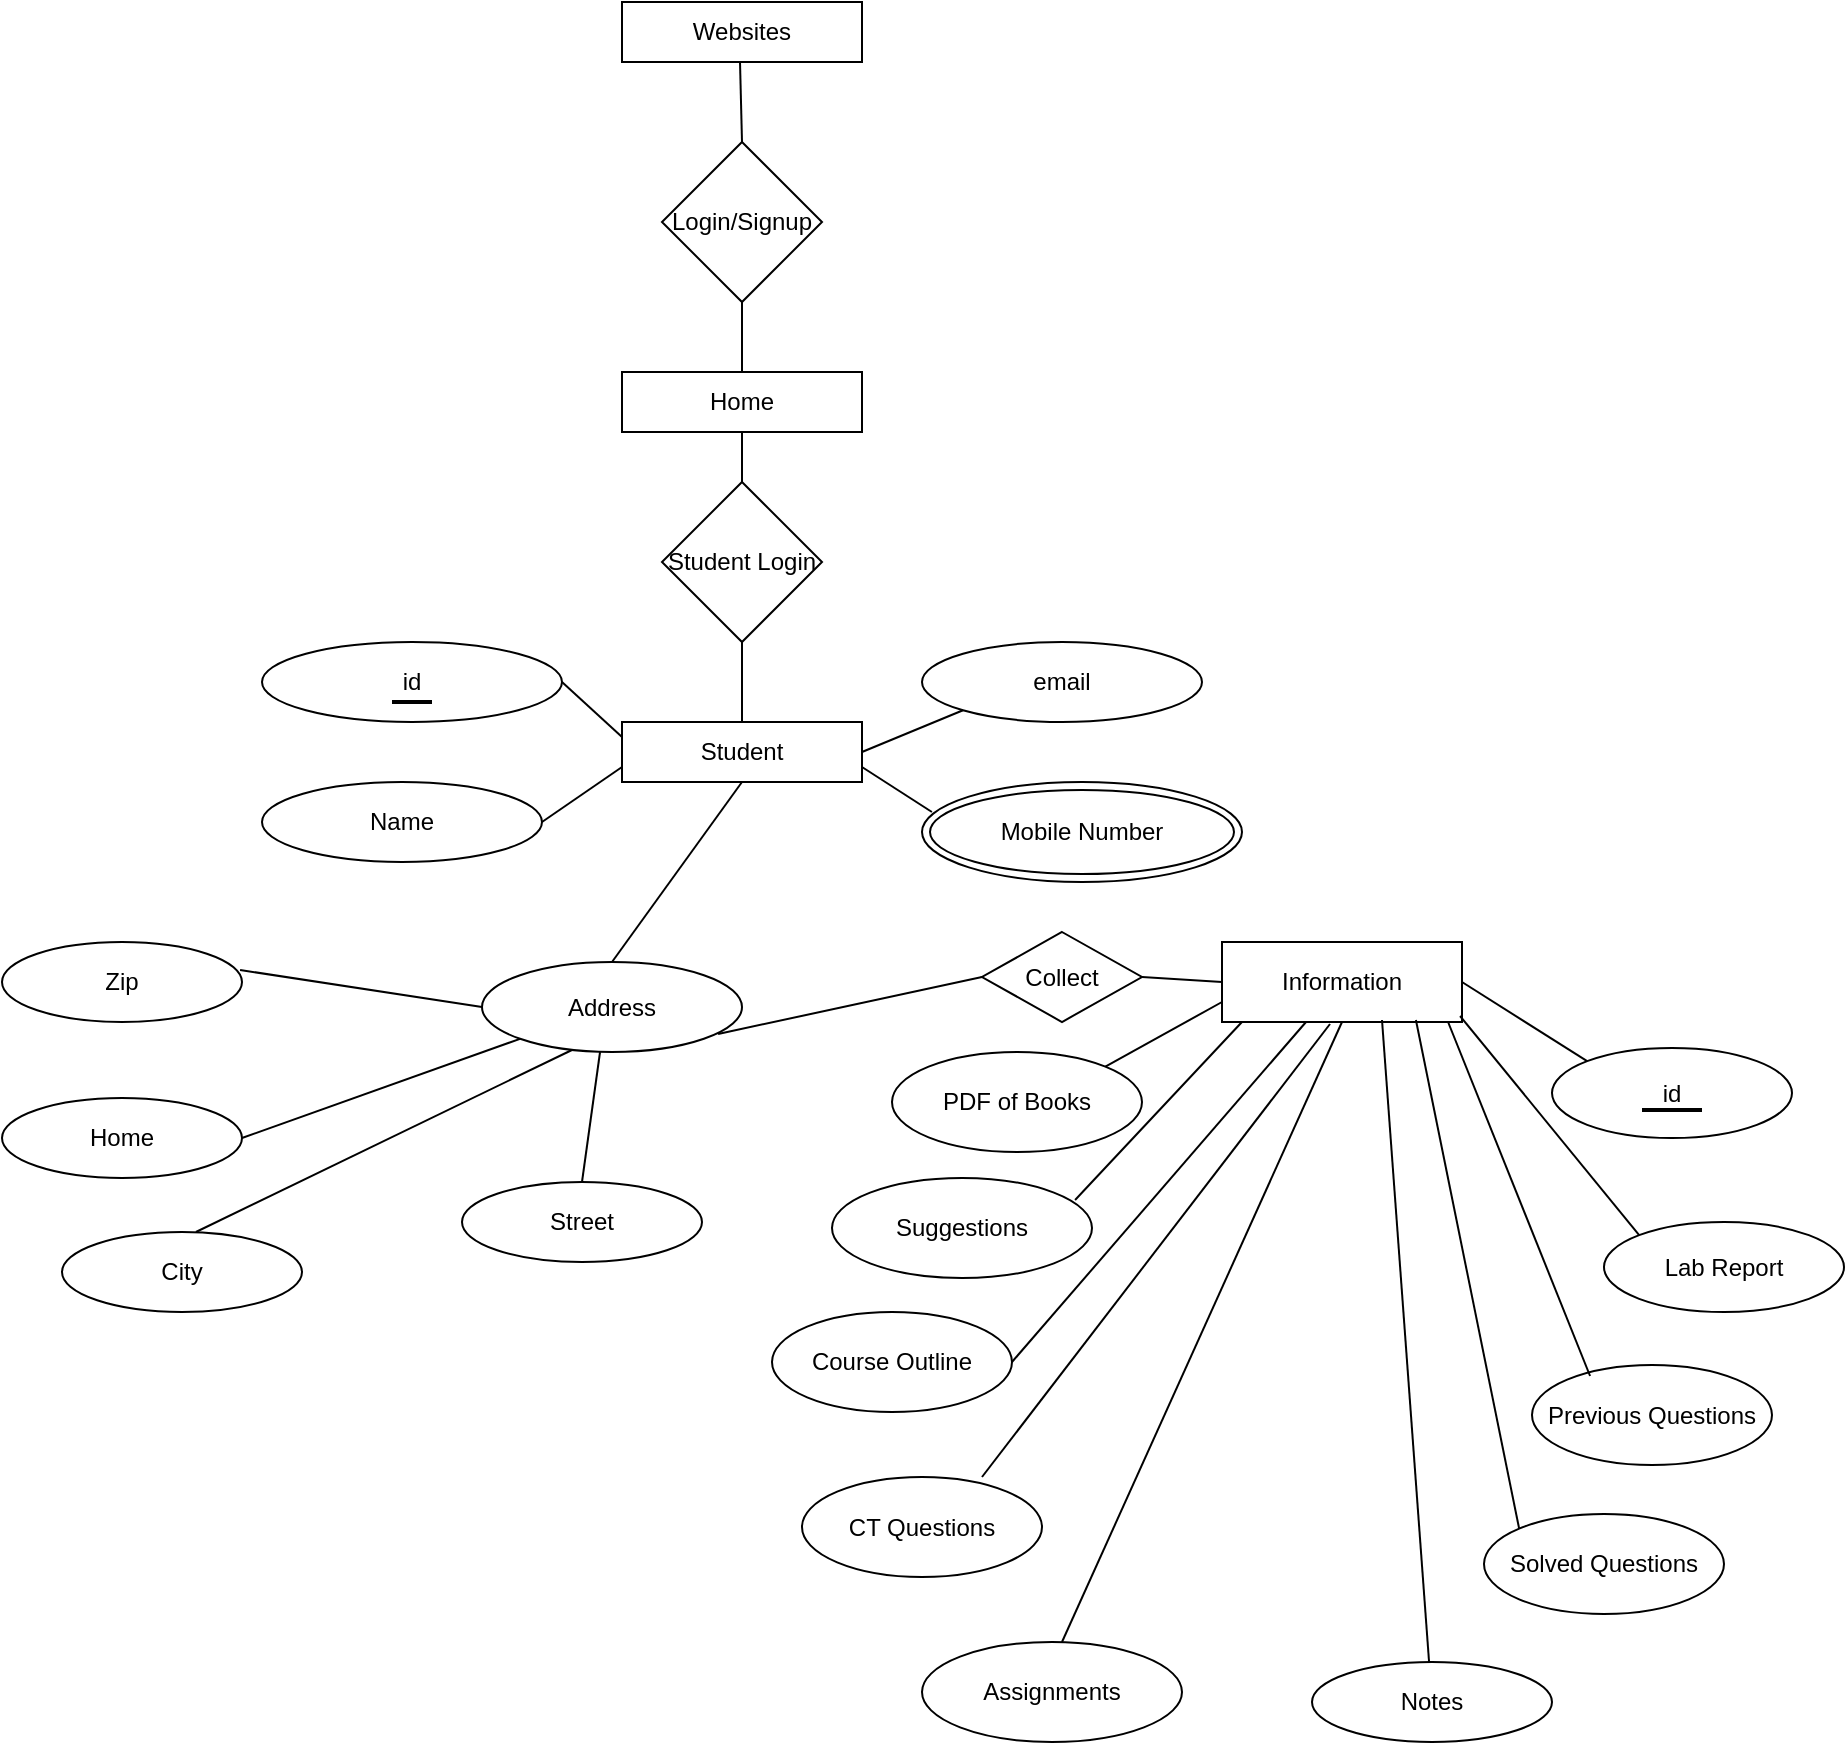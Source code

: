 <mxfile version="11.0.4" type="github"><diagram id="6uCfy_KAwcrIRrHiu1Sr" name="Page-1"><mxGraphModel dx="868" dy="452" grid="1" gridSize="10" guides="1" tooltips="1" connect="1" arrows="1" fold="1" page="1" pageScale="1" pageWidth="850" pageHeight="1100" math="0" shadow="0"><root><mxCell id="0"/><mxCell id="1" parent="0"/><mxCell id="32_XUgrbiVBf-Otu1ayW-1" value="Websites" style="rounded=0;whiteSpace=wrap;html=1;" parent="1" vertex="1"><mxGeometry x="320" y="30" width="120" height="30" as="geometry"/></mxCell><mxCell id="32_XUgrbiVBf-Otu1ayW-4" value="" style="endArrow=none;html=1;exitX=0.5;exitY=0;exitDx=0;exitDy=0;" parent="1" source="32_XUgrbiVBf-Otu1ayW-7" edge="1"><mxGeometry width="50" height="50" relative="1" as="geometry"><mxPoint x="379" y="120" as="sourcePoint"/><mxPoint x="379" y="60" as="targetPoint"/><Array as="points"/></mxGeometry></mxCell><mxCell id="32_XUgrbiVBf-Otu1ayW-7" value="Login/Signup" style="rhombus;whiteSpace=wrap;html=1;" parent="1" vertex="1"><mxGeometry x="340" y="100" width="80" height="80" as="geometry"/></mxCell><mxCell id="32_XUgrbiVBf-Otu1ayW-8" value="Home" style="rounded=0;whiteSpace=wrap;html=1;" parent="1" vertex="1"><mxGeometry x="320" y="215" width="120" height="30" as="geometry"/></mxCell><mxCell id="32_XUgrbiVBf-Otu1ayW-10" value="" style="endArrow=none;html=1;entryX=0.5;entryY=1;entryDx=0;entryDy=0;exitX=0.5;exitY=0;exitDx=0;exitDy=0;" parent="1" source="32_XUgrbiVBf-Otu1ayW-8" target="32_XUgrbiVBf-Otu1ayW-7" edge="1"><mxGeometry width="50" height="50" relative="1" as="geometry"><mxPoint x="390" y="210" as="sourcePoint"/><mxPoint x="370" y="270" as="targetPoint"/></mxGeometry></mxCell><mxCell id="32_XUgrbiVBf-Otu1ayW-11" value="Student Login" style="rhombus;whiteSpace=wrap;html=1;" parent="1" vertex="1"><mxGeometry x="340" y="270" width="80" height="80" as="geometry"/></mxCell><mxCell id="32_XUgrbiVBf-Otu1ayW-12" value="Student" style="rounded=0;whiteSpace=wrap;html=1;" parent="1" vertex="1"><mxGeometry x="320" y="390" width="120" height="30" as="geometry"/></mxCell><mxCell id="32_XUgrbiVBf-Otu1ayW-13" value="email" style="ellipse;whiteSpace=wrap;html=1;" parent="1" vertex="1"><mxGeometry x="470" y="350" width="140" height="40" as="geometry"/></mxCell><mxCell id="32_XUgrbiVBf-Otu1ayW-14" value="id" style="ellipse;whiteSpace=wrap;html=1;" parent="1" vertex="1"><mxGeometry x="140" y="350" width="150" height="40" as="geometry"/></mxCell><mxCell id="32_XUgrbiVBf-Otu1ayW-15" value="Name" style="ellipse;whiteSpace=wrap;html=1;" parent="1" vertex="1"><mxGeometry x="140" y="420" width="140" height="40" as="geometry"/></mxCell><mxCell id="32_XUgrbiVBf-Otu1ayW-26" value="" style="line;strokeWidth=2;html=1;" parent="1" vertex="1"><mxGeometry x="205" y="375" width="20" height="10" as="geometry"/></mxCell><mxCell id="32_XUgrbiVBf-Otu1ayW-29" value="Mobile Number" style="ellipse;shape=doubleEllipse;whiteSpace=wrap;html=1;" parent="1" vertex="1"><mxGeometry x="470" y="420" width="160" height="50" as="geometry"/></mxCell><mxCell id="32_XUgrbiVBf-Otu1ayW-31" value="" style="endArrow=none;html=1;entryX=1;entryY=0.5;entryDx=0;entryDy=0;exitX=0;exitY=0.25;exitDx=0;exitDy=0;" parent="1" source="32_XUgrbiVBf-Otu1ayW-12" target="32_XUgrbiVBf-Otu1ayW-14" edge="1"><mxGeometry width="50" height="50" relative="1" as="geometry"><mxPoint x="140" y="530" as="sourcePoint"/><mxPoint x="190" y="490" as="targetPoint"/></mxGeometry></mxCell><mxCell id="32_XUgrbiVBf-Otu1ayW-33" value="" style="endArrow=none;html=1;entryX=1;entryY=0.5;entryDx=0;entryDy=0;exitX=0;exitY=0.75;exitDx=0;exitDy=0;" parent="1" source="32_XUgrbiVBf-Otu1ayW-12" target="32_XUgrbiVBf-Otu1ayW-15" edge="1"><mxGeometry width="50" height="50" relative="1" as="geometry"><mxPoint x="140" y="610" as="sourcePoint"/><mxPoint x="190" y="560" as="targetPoint"/></mxGeometry></mxCell><mxCell id="32_XUgrbiVBf-Otu1ayW-34" value="" style="endArrow=none;html=1;entryX=1;entryY=0.75;entryDx=0;entryDy=0;exitX=0.031;exitY=0.3;exitDx=0;exitDy=0;exitPerimeter=0;" parent="1" source="32_XUgrbiVBf-Otu1ayW-29" target="32_XUgrbiVBf-Otu1ayW-12" edge="1"><mxGeometry width="50" height="50" relative="1" as="geometry"><mxPoint x="140" y="540" as="sourcePoint"/><mxPoint x="480" y="400" as="targetPoint"/></mxGeometry></mxCell><mxCell id="32_XUgrbiVBf-Otu1ayW-35" value="" style="endArrow=none;html=1;entryX=0;entryY=1;entryDx=0;entryDy=0;exitX=1;exitY=0.5;exitDx=0;exitDy=0;" parent="1" source="32_XUgrbiVBf-Otu1ayW-12" target="32_XUgrbiVBf-Otu1ayW-13" edge="1"><mxGeometry width="50" height="50" relative="1" as="geometry"><mxPoint x="150" y="540" as="sourcePoint"/><mxPoint x="190" y="490" as="targetPoint"/></mxGeometry></mxCell><mxCell id="32_XUgrbiVBf-Otu1ayW-36" value="" style="endArrow=none;html=1;entryX=0.5;entryY=0;entryDx=0;entryDy=0;exitX=0.5;exitY=1;exitDx=0;exitDy=0;" parent="1" source="32_XUgrbiVBf-Otu1ayW-11" target="32_XUgrbiVBf-Otu1ayW-12" edge="1"><mxGeometry width="50" height="50" relative="1" as="geometry"><mxPoint x="140" y="540" as="sourcePoint"/><mxPoint x="190" y="490" as="targetPoint"/></mxGeometry></mxCell><mxCell id="32_XUgrbiVBf-Otu1ayW-40" value="" style="endArrow=none;html=1;entryX=0.5;entryY=1;entryDx=0;entryDy=0;exitX=0.5;exitY=0;exitDx=0;exitDy=0;" parent="1" source="32_XUgrbiVBf-Otu1ayW-11" target="32_XUgrbiVBf-Otu1ayW-8" edge="1"><mxGeometry width="50" height="50" relative="1" as="geometry"><mxPoint x="140" y="680" as="sourcePoint"/><mxPoint x="340" y="360" as="targetPoint"/></mxGeometry></mxCell><mxCell id="32_XUgrbiVBf-Otu1ayW-42" value="Address" style="ellipse;whiteSpace=wrap;html=1;" parent="1" vertex="1"><mxGeometry x="250" y="510" width="130" height="45" as="geometry"/></mxCell><mxCell id="32_XUgrbiVBf-Otu1ayW-43" value="Zip" style="ellipse;whiteSpace=wrap;html=1;" parent="1" vertex="1"><mxGeometry x="10" y="500" width="120" height="40" as="geometry"/></mxCell><mxCell id="32_XUgrbiVBf-Otu1ayW-44" value="Home" style="ellipse;whiteSpace=wrap;html=1;" parent="1" vertex="1"><mxGeometry x="10" y="578" width="120" height="40" as="geometry"/></mxCell><mxCell id="32_XUgrbiVBf-Otu1ayW-45" value="City" style="ellipse;whiteSpace=wrap;html=1;" parent="1" vertex="1"><mxGeometry x="40" y="645" width="120" height="40" as="geometry"/></mxCell><mxCell id="32_XUgrbiVBf-Otu1ayW-47" value="Street" style="ellipse;whiteSpace=wrap;html=1;" parent="1" vertex="1"><mxGeometry x="240" y="620" width="120" height="40" as="geometry"/></mxCell><mxCell id="32_XUgrbiVBf-Otu1ayW-48" value="" style="endArrow=none;html=1;entryX=0.992;entryY=0.35;entryDx=0;entryDy=0;entryPerimeter=0;exitX=0;exitY=0.5;exitDx=0;exitDy=0;" parent="1" source="32_XUgrbiVBf-Otu1ayW-42" target="32_XUgrbiVBf-Otu1ayW-43" edge="1"><mxGeometry width="50" height="50" relative="1" as="geometry"><mxPoint x="130" y="720" as="sourcePoint"/><mxPoint x="180" y="670" as="targetPoint"/></mxGeometry></mxCell><mxCell id="32_XUgrbiVBf-Otu1ayW-49" value="" style="endArrow=none;html=1;entryX=1;entryY=0.5;entryDx=0;entryDy=0;exitX=0;exitY=1;exitDx=0;exitDy=0;" parent="1" source="32_XUgrbiVBf-Otu1ayW-42" target="32_XUgrbiVBf-Otu1ayW-44" edge="1"><mxGeometry width="50" height="50" relative="1" as="geometry"><mxPoint x="130" y="720" as="sourcePoint"/><mxPoint x="180" y="670" as="targetPoint"/></mxGeometry></mxCell><mxCell id="32_XUgrbiVBf-Otu1ayW-50" value="" style="endArrow=none;html=1;entryX=0.558;entryY=0;entryDx=0;entryDy=0;entryPerimeter=0;exitX=0.346;exitY=0.978;exitDx=0;exitDy=0;exitPerimeter=0;" parent="1" source="32_XUgrbiVBf-Otu1ayW-42" target="32_XUgrbiVBf-Otu1ayW-45" edge="1"><mxGeometry width="50" height="50" relative="1" as="geometry"><mxPoint x="360" y="520" as="sourcePoint"/><mxPoint x="180" y="670" as="targetPoint"/></mxGeometry></mxCell><mxCell id="32_XUgrbiVBf-Otu1ayW-51" value="" style="endArrow=none;html=1;exitX=0.5;exitY=0;exitDx=0;exitDy=0;entryX=0.454;entryY=1;entryDx=0;entryDy=0;entryPerimeter=0;" parent="1" source="32_XUgrbiVBf-Otu1ayW-47" target="32_XUgrbiVBf-Otu1ayW-42" edge="1"><mxGeometry width="50" height="50" relative="1" as="geometry"><mxPoint x="130" y="720" as="sourcePoint"/><mxPoint x="994" y="460" as="targetPoint"/></mxGeometry></mxCell><mxCell id="32_XUgrbiVBf-Otu1ayW-52" value="" style="endArrow=none;html=1;entryX=0.5;entryY=0;entryDx=0;entryDy=0;exitX=0.5;exitY=1;exitDx=0;exitDy=0;" parent="1" source="32_XUgrbiVBf-Otu1ayW-12" target="32_XUgrbiVBf-Otu1ayW-42" edge="1"><mxGeometry width="50" height="50" relative="1" as="geometry"><mxPoint x="130" y="720" as="sourcePoint"/><mxPoint x="180" y="670" as="targetPoint"/></mxGeometry></mxCell><mxCell id="32_XUgrbiVBf-Otu1ayW-56" value="Collect" style="rhombus;whiteSpace=wrap;html=1;" parent="1" vertex="1"><mxGeometry x="500" y="495" width="80" height="45" as="geometry"/></mxCell><mxCell id="32_XUgrbiVBf-Otu1ayW-58" value="" style="endArrow=none;html=1;entryX=0;entryY=0.5;entryDx=0;entryDy=0;exitX=0.908;exitY=0.8;exitDx=0;exitDy=0;exitPerimeter=0;" parent="1" source="32_XUgrbiVBf-Otu1ayW-42" target="32_XUgrbiVBf-Otu1ayW-56" edge="1"><mxGeometry width="50" height="50" relative="1" as="geometry"><mxPoint x="445" y="493" as="sourcePoint"/><mxPoint x="480" y="540" as="targetPoint"/></mxGeometry></mxCell><mxCell id="32_XUgrbiVBf-Otu1ayW-61" value="Information" style="rounded=0;whiteSpace=wrap;html=1;" parent="1" vertex="1"><mxGeometry x="620" y="500" width="120" height="40" as="geometry"/></mxCell><mxCell id="32_XUgrbiVBf-Otu1ayW-62" value="" style="endArrow=none;html=1;entryX=1;entryY=0.5;entryDx=0;entryDy=0;exitX=0;exitY=0.5;exitDx=0;exitDy=0;" parent="1" source="32_XUgrbiVBf-Otu1ayW-61" target="32_XUgrbiVBf-Otu1ayW-56" edge="1"><mxGeometry width="50" height="50" relative="1" as="geometry"><mxPoint x="130" y="720" as="sourcePoint"/><mxPoint x="500" y="550" as="targetPoint"/></mxGeometry></mxCell><mxCell id="32_XUgrbiVBf-Otu1ayW-66" value="id" style="ellipse;whiteSpace=wrap;html=1;" parent="1" vertex="1"><mxGeometry x="785" y="553" width="120" height="45" as="geometry"/></mxCell><mxCell id="32_XUgrbiVBf-Otu1ayW-67" value="Previous Questions" style="ellipse;whiteSpace=wrap;html=1;" parent="1" vertex="1"><mxGeometry x="775" y="711.5" width="120" height="50" as="geometry"/></mxCell><mxCell id="32_XUgrbiVBf-Otu1ayW-68" value="Solved Questions" style="ellipse;whiteSpace=wrap;html=1;" parent="1" vertex="1"><mxGeometry x="751" y="786" width="120" height="50" as="geometry"/></mxCell><mxCell id="32_XUgrbiVBf-Otu1ayW-70" value="Suggestions" style="ellipse;whiteSpace=wrap;html=1;" parent="1" vertex="1"><mxGeometry x="425" y="618" width="130" height="50" as="geometry"/></mxCell><mxCell id="32_XUgrbiVBf-Otu1ayW-71" value="Course Outline" style="ellipse;whiteSpace=wrap;html=1;" parent="1" vertex="1"><mxGeometry x="395" y="685" width="120" height="50" as="geometry"/></mxCell><mxCell id="32_XUgrbiVBf-Otu1ayW-72" value="Assignments" style="ellipse;whiteSpace=wrap;html=1;" parent="1" vertex="1"><mxGeometry x="470" y="850" width="130" height="50" as="geometry"/></mxCell><mxCell id="32_XUgrbiVBf-Otu1ayW-73" value="CT Questions" style="ellipse;whiteSpace=wrap;html=1;" parent="1" vertex="1"><mxGeometry x="410" y="767.5" width="120" height="50" as="geometry"/></mxCell><mxCell id="32_XUgrbiVBf-Otu1ayW-75" value="" style="line;strokeWidth=2;html=1;" parent="1" vertex="1"><mxGeometry x="830" y="576" width="30" height="16" as="geometry"/></mxCell><mxCell id="32_XUgrbiVBf-Otu1ayW-76" value="Lab Report" style="ellipse;whiteSpace=wrap;html=1;" parent="1" vertex="1"><mxGeometry x="811" y="640" width="120" height="45" as="geometry"/></mxCell><mxCell id="32_XUgrbiVBf-Otu1ayW-78" value="Notes" style="ellipse;whiteSpace=wrap;html=1;" parent="1" vertex="1"><mxGeometry x="665" y="860" width="120" height="40" as="geometry"/></mxCell><mxCell id="32_XUgrbiVBf-Otu1ayW-80" value="PDF of Books" style="ellipse;whiteSpace=wrap;html=1;" parent="1" vertex="1"><mxGeometry x="455" y="555" width="125" height="50" as="geometry"/></mxCell><mxCell id="32_XUgrbiVBf-Otu1ayW-83" value="" style="endArrow=none;html=1;entryX=0.083;entryY=1;entryDx=0;entryDy=0;entryPerimeter=0;exitX=0.935;exitY=0.22;exitDx=0;exitDy=0;exitPerimeter=0;" parent="1" source="32_XUgrbiVBf-Otu1ayW-70" target="32_XUgrbiVBf-Otu1ayW-61" edge="1"><mxGeometry width="50" height="50" relative="1" as="geometry"><mxPoint x="130" y="980" as="sourcePoint"/><mxPoint x="180" y="930" as="targetPoint"/></mxGeometry></mxCell><mxCell id="32_XUgrbiVBf-Otu1ayW-86" value="" style="endArrow=none;html=1;exitX=1;exitY=0;exitDx=0;exitDy=0;entryX=0;entryY=0.75;entryDx=0;entryDy=0;" parent="1" source="32_XUgrbiVBf-Otu1ayW-80" target="32_XUgrbiVBf-Otu1ayW-61" edge="1"><mxGeometry width="50" height="50" relative="1" as="geometry"><mxPoint x="130" y="980" as="sourcePoint"/><mxPoint x="470" y="650" as="targetPoint"/></mxGeometry></mxCell><mxCell id="32_XUgrbiVBf-Otu1ayW-87" value="" style="endArrow=none;html=1;exitX=1;exitY=0.5;exitDx=0;exitDy=0;" parent="1" source="32_XUgrbiVBf-Otu1ayW-71" edge="1"><mxGeometry width="50" height="50" relative="1" as="geometry"><mxPoint x="620" y="730" as="sourcePoint"/><mxPoint x="662" y="540" as="targetPoint"/></mxGeometry></mxCell><mxCell id="32_XUgrbiVBf-Otu1ayW-88" value="" style="endArrow=none;html=1;exitX=0.45;exitY=1.025;exitDx=0;exitDy=0;exitPerimeter=0;entryX=0.75;entryY=0;entryDx=0;entryDy=0;entryPerimeter=0;" parent="1" source="32_XUgrbiVBf-Otu1ayW-61" target="32_XUgrbiVBf-Otu1ayW-73" edge="1"><mxGeometry width="50" height="50" relative="1" as="geometry"><mxPoint x="10" y="980" as="sourcePoint"/><mxPoint x="490" y="767" as="targetPoint"/></mxGeometry></mxCell><mxCell id="32_XUgrbiVBf-Otu1ayW-89" value="" style="endArrow=none;html=1;exitX=0.5;exitY=1;exitDx=0;exitDy=0;" parent="1" source="32_XUgrbiVBf-Otu1ayW-61" edge="1"><mxGeometry width="50" height="50" relative="1" as="geometry"><mxPoint x="10" y="980" as="sourcePoint"/><mxPoint x="540" y="850" as="targetPoint"/></mxGeometry></mxCell><mxCell id="32_XUgrbiVBf-Otu1ayW-94" value="" style="endArrow=none;html=1;" parent="1" target="32_XUgrbiVBf-Otu1ayW-78" edge="1"><mxGeometry width="50" height="50" relative="1" as="geometry"><mxPoint x="700" y="539" as="sourcePoint"/><mxPoint x="640" y="880" as="targetPoint"/><Array as="points"/></mxGeometry></mxCell><mxCell id="32_XUgrbiVBf-Otu1ayW-107" value="" style="endArrow=none;html=1;entryX=0;entryY=0;entryDx=0;entryDy=0;exitX=0.808;exitY=0.975;exitDx=0;exitDy=0;exitPerimeter=0;" parent="1" source="32_XUgrbiVBf-Otu1ayW-61" target="32_XUgrbiVBf-Otu1ayW-68" edge="1"><mxGeometry width="50" height="50" relative="1" as="geometry"><mxPoint x="700" y="560" as="sourcePoint"/><mxPoint x="260" y="920" as="targetPoint"/></mxGeometry></mxCell><mxCell id="32_XUgrbiVBf-Otu1ayW-112" value="" style="endArrow=none;html=1;entryX=0;entryY=0;entryDx=0;entryDy=0;exitX=1;exitY=0.5;exitDx=0;exitDy=0;" parent="1" source="32_XUgrbiVBf-Otu1ayW-61" target="32_XUgrbiVBf-Otu1ayW-66" edge="1"><mxGeometry width="50" height="50" relative="1" as="geometry"><mxPoint x="210" y="970" as="sourcePoint"/><mxPoint x="800" y="570" as="targetPoint"/></mxGeometry></mxCell><mxCell id="32_XUgrbiVBf-Otu1ayW-115" value="" style="endArrow=none;html=1;entryX=0.242;entryY=0.11;entryDx=0;entryDy=0;entryPerimeter=0;exitX=0.942;exitY=1;exitDx=0;exitDy=0;exitPerimeter=0;" parent="1" source="32_XUgrbiVBf-Otu1ayW-61" target="32_XUgrbiVBf-Otu1ayW-67" edge="1"><mxGeometry width="50" height="50" relative="1" as="geometry"><mxPoint x="710" y="620" as="sourcePoint"/><mxPoint x="280" y="990" as="targetPoint"/></mxGeometry></mxCell><mxCell id="32_XUgrbiVBf-Otu1ayW-116" value="" style="endArrow=none;html=1;entryX=0;entryY=0;entryDx=0;entryDy=0;exitX=0.992;exitY=0.925;exitDx=0;exitDy=0;exitPerimeter=0;" parent="1" source="32_XUgrbiVBf-Otu1ayW-61" target="32_XUgrbiVBf-Otu1ayW-76" edge="1"><mxGeometry width="50" height="50" relative="1" as="geometry"><mxPoint x="782" y="630" as="sourcePoint"/><mxPoint x="800" y="650" as="targetPoint"/></mxGeometry></mxCell></root></mxGraphModel></diagram></mxfile>